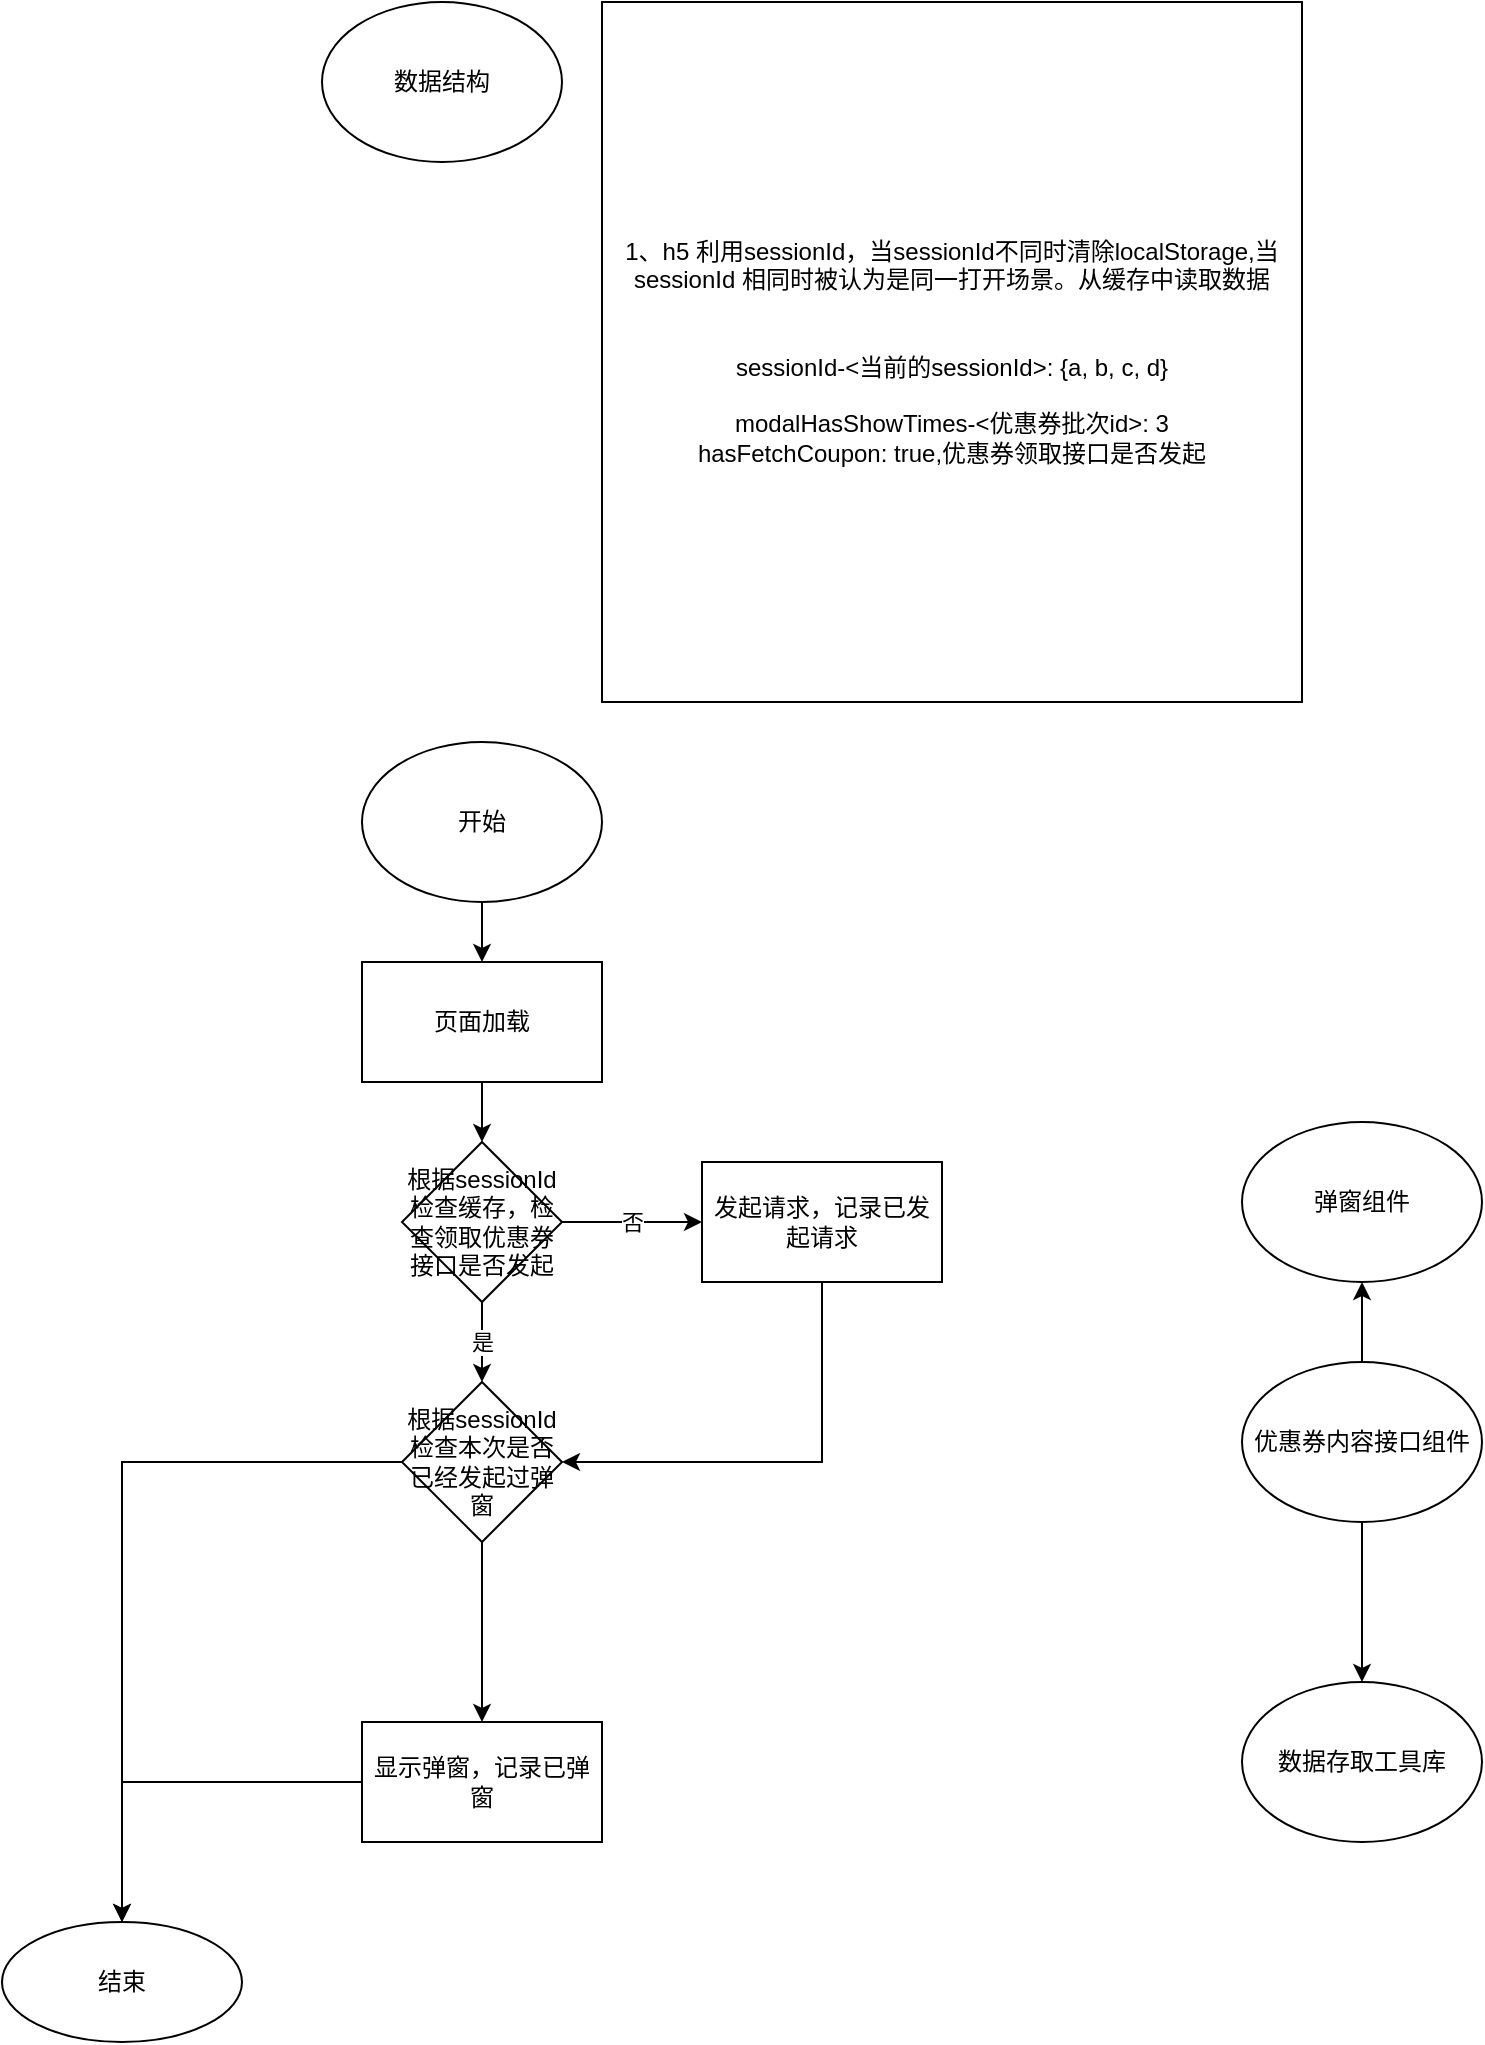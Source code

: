 <mxfile version="20.4.2" type="github">
  <diagram id="_K2-TMX8YPO_BOYBvr2d" name="第 1 页">
    <mxGraphModel dx="1773" dy="614" grid="1" gridSize="10" guides="1" tooltips="1" connect="1" arrows="1" fold="1" page="1" pageScale="1" pageWidth="827" pageHeight="1169" math="0" shadow="0">
      <root>
        <mxCell id="0" />
        <mxCell id="1" parent="0" />
        <mxCell id="1uKky-FXHFEg0_YvIJuL-1" value="数据结构&lt;br&gt;" style="ellipse;whiteSpace=wrap;html=1;" vertex="1" parent="1">
          <mxGeometry x="130" y="60" width="120" height="80" as="geometry" />
        </mxCell>
        <mxCell id="1uKky-FXHFEg0_YvIJuL-2" value="1、h5 利用sessionId，当sessionId不同时清除localStorage,当sessionId 相同时被认为是同一打开场景。从缓存中读取数据&lt;br&gt;&lt;br&gt;&lt;br&gt;sessionId-&amp;lt;当前的sessionId&amp;gt;: {a, b, c, d}&lt;br&gt;&lt;br&gt;modalHasShowTimes-&amp;lt;优惠券批次id&amp;gt;: 3&lt;br&gt;hasFetchCoupon: true,优惠券领取接口是否发起" style="whiteSpace=wrap;html=1;aspect=fixed;" vertex="1" parent="1">
          <mxGeometry x="270" y="60" width="350" height="350" as="geometry" />
        </mxCell>
        <mxCell id="1uKky-FXHFEg0_YvIJuL-15" value="" style="edgeStyle=orthogonalEdgeStyle;rounded=0;orthogonalLoop=1;jettySize=auto;html=1;" edge="1" parent="1" source="1uKky-FXHFEg0_YvIJuL-3" target="1uKky-FXHFEg0_YvIJuL-4">
          <mxGeometry relative="1" as="geometry" />
        </mxCell>
        <mxCell id="1uKky-FXHFEg0_YvIJuL-3" value="开始" style="ellipse;whiteSpace=wrap;html=1;" vertex="1" parent="1">
          <mxGeometry x="150" y="430" width="120" height="80" as="geometry" />
        </mxCell>
        <mxCell id="1uKky-FXHFEg0_YvIJuL-16" value="" style="edgeStyle=orthogonalEdgeStyle;rounded=0;orthogonalLoop=1;jettySize=auto;html=1;" edge="1" parent="1" source="1uKky-FXHFEg0_YvIJuL-4" target="1uKky-FXHFEg0_YvIJuL-6">
          <mxGeometry relative="1" as="geometry" />
        </mxCell>
        <mxCell id="1uKky-FXHFEg0_YvIJuL-4" value="页面加载" style="rounded=0;whiteSpace=wrap;html=1;" vertex="1" parent="1">
          <mxGeometry x="150" y="540" width="120" height="60" as="geometry" />
        </mxCell>
        <mxCell id="1uKky-FXHFEg0_YvIJuL-10" value="否" style="edgeStyle=orthogonalEdgeStyle;rounded=0;orthogonalLoop=1;jettySize=auto;html=1;exitX=1;exitY=0.5;exitDx=0;exitDy=0;" edge="1" parent="1" source="1uKky-FXHFEg0_YvIJuL-6" target="1uKky-FXHFEg0_YvIJuL-7">
          <mxGeometry relative="1" as="geometry" />
        </mxCell>
        <mxCell id="1uKky-FXHFEg0_YvIJuL-17" value="是" style="edgeStyle=orthogonalEdgeStyle;rounded=0;orthogonalLoop=1;jettySize=auto;html=1;" edge="1" parent="1" source="1uKky-FXHFEg0_YvIJuL-6" target="1uKky-FXHFEg0_YvIJuL-11">
          <mxGeometry relative="1" as="geometry" />
        </mxCell>
        <mxCell id="1uKky-FXHFEg0_YvIJuL-6" value="根据sessionId 检查缓存，检查领取优惠券接口是否发起" style="rhombus;whiteSpace=wrap;html=1;" vertex="1" parent="1">
          <mxGeometry x="170" y="630" width="80" height="80" as="geometry" />
        </mxCell>
        <mxCell id="1uKky-FXHFEg0_YvIJuL-19" style="edgeStyle=orthogonalEdgeStyle;rounded=0;orthogonalLoop=1;jettySize=auto;html=1;exitX=0.5;exitY=1;exitDx=0;exitDy=0;entryX=1;entryY=0.5;entryDx=0;entryDy=0;" edge="1" parent="1" source="1uKky-FXHFEg0_YvIJuL-7" target="1uKky-FXHFEg0_YvIJuL-11">
          <mxGeometry relative="1" as="geometry" />
        </mxCell>
        <mxCell id="1uKky-FXHFEg0_YvIJuL-7" value="发起请求，记录已发起请求" style="rounded=0;whiteSpace=wrap;html=1;" vertex="1" parent="1">
          <mxGeometry x="320" y="640" width="120" height="60" as="geometry" />
        </mxCell>
        <mxCell id="1uKky-FXHFEg0_YvIJuL-21" value="" style="edgeStyle=orthogonalEdgeStyle;rounded=0;orthogonalLoop=1;jettySize=auto;html=1;" edge="1" parent="1" source="1uKky-FXHFEg0_YvIJuL-11" target="1uKky-FXHFEg0_YvIJuL-20">
          <mxGeometry relative="1" as="geometry" />
        </mxCell>
        <mxCell id="1uKky-FXHFEg0_YvIJuL-23" value="" style="edgeStyle=orthogonalEdgeStyle;rounded=0;orthogonalLoop=1;jettySize=auto;html=1;" edge="1" parent="1" source="1uKky-FXHFEg0_YvIJuL-11" target="1uKky-FXHFEg0_YvIJuL-22">
          <mxGeometry relative="1" as="geometry" />
        </mxCell>
        <mxCell id="1uKky-FXHFEg0_YvIJuL-11" value="根据sessionId检查本次是否已经发起过弹窗" style="rhombus;whiteSpace=wrap;html=1;" vertex="1" parent="1">
          <mxGeometry x="170" y="750" width="80" height="80" as="geometry" />
        </mxCell>
        <mxCell id="1uKky-FXHFEg0_YvIJuL-24" style="edgeStyle=orthogonalEdgeStyle;rounded=0;orthogonalLoop=1;jettySize=auto;html=1;entryX=0.5;entryY=0;entryDx=0;entryDy=0;" edge="1" parent="1" source="1uKky-FXHFEg0_YvIJuL-20" target="1uKky-FXHFEg0_YvIJuL-22">
          <mxGeometry relative="1" as="geometry" />
        </mxCell>
        <mxCell id="1uKky-FXHFEg0_YvIJuL-20" value="显示弹窗，记录已弹窗" style="whiteSpace=wrap;html=1;" vertex="1" parent="1">
          <mxGeometry x="150" y="920" width="120" height="60" as="geometry" />
        </mxCell>
        <mxCell id="1uKky-FXHFEg0_YvIJuL-22" value="结束" style="ellipse;whiteSpace=wrap;html=1;" vertex="1" parent="1">
          <mxGeometry x="-30" y="1020" width="120" height="60" as="geometry" />
        </mxCell>
        <mxCell id="1uKky-FXHFEg0_YvIJuL-25" value="弹窗组件" style="ellipse;whiteSpace=wrap;html=1;" vertex="1" parent="1">
          <mxGeometry x="590" y="620" width="120" height="80" as="geometry" />
        </mxCell>
        <mxCell id="1uKky-FXHFEg0_YvIJuL-28" style="edgeStyle=orthogonalEdgeStyle;rounded=0;orthogonalLoop=1;jettySize=auto;html=1;entryX=0.5;entryY=1;entryDx=0;entryDy=0;" edge="1" parent="1" source="1uKky-FXHFEg0_YvIJuL-26" target="1uKky-FXHFEg0_YvIJuL-25">
          <mxGeometry relative="1" as="geometry" />
        </mxCell>
        <mxCell id="1uKky-FXHFEg0_YvIJuL-29" style="edgeStyle=orthogonalEdgeStyle;rounded=0;orthogonalLoop=1;jettySize=auto;html=1;entryX=0.5;entryY=0;entryDx=0;entryDy=0;" edge="1" parent="1" source="1uKky-FXHFEg0_YvIJuL-26" target="1uKky-FXHFEg0_YvIJuL-27">
          <mxGeometry relative="1" as="geometry" />
        </mxCell>
        <mxCell id="1uKky-FXHFEg0_YvIJuL-26" value="优惠券内容接口组件" style="ellipse;whiteSpace=wrap;html=1;" vertex="1" parent="1">
          <mxGeometry x="590" y="740" width="120" height="80" as="geometry" />
        </mxCell>
        <mxCell id="1uKky-FXHFEg0_YvIJuL-27" value="数据存取工具库" style="ellipse;whiteSpace=wrap;html=1;" vertex="1" parent="1">
          <mxGeometry x="590" y="900" width="120" height="80" as="geometry" />
        </mxCell>
      </root>
    </mxGraphModel>
  </diagram>
</mxfile>

